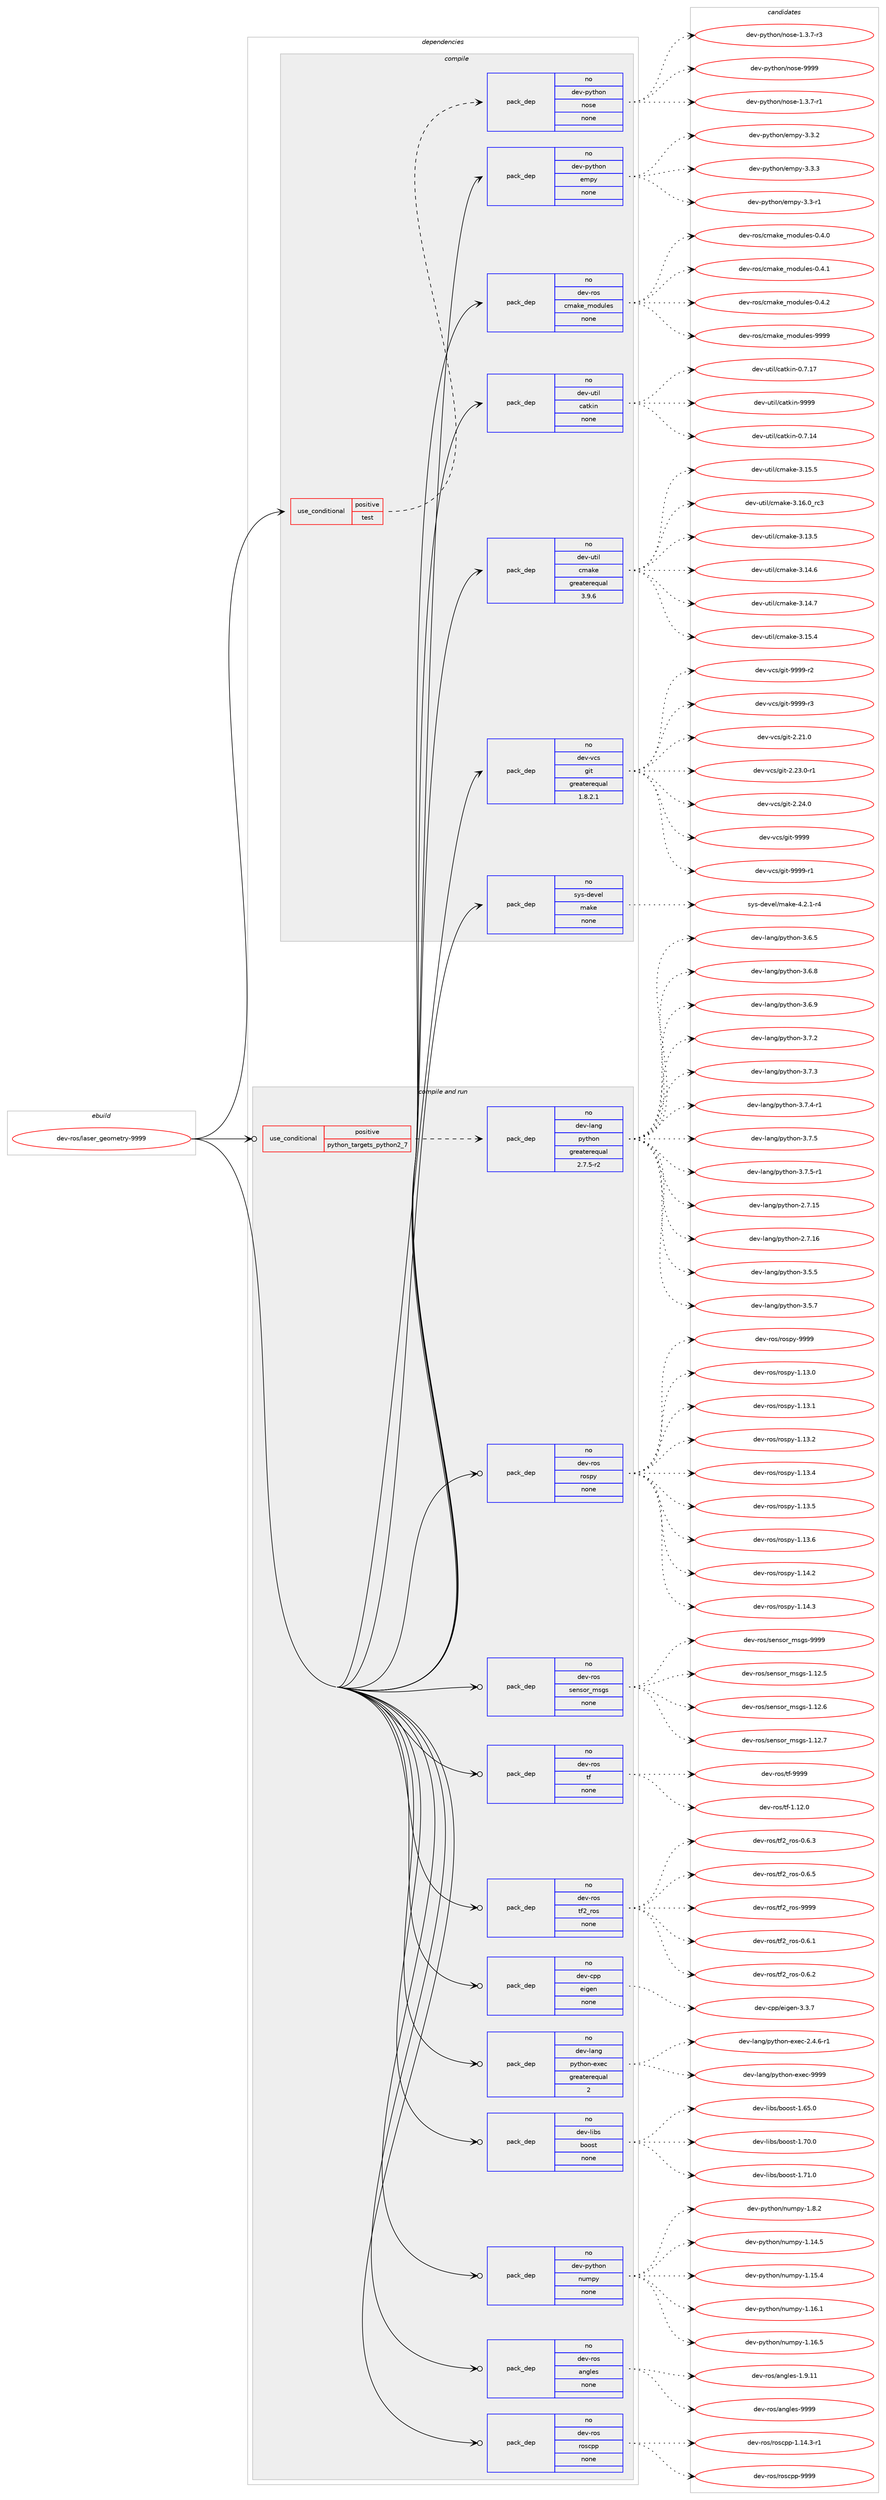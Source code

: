 digraph prolog {

# *************
# Graph options
# *************

newrank=true;
concentrate=true;
compound=true;
graph [rankdir=LR,fontname=Helvetica,fontsize=10,ranksep=1.5];#, ranksep=2.5, nodesep=0.2];
edge  [arrowhead=vee];
node  [fontname=Helvetica,fontsize=10];

# **********
# The ebuild
# **********

subgraph cluster_leftcol {
color=gray;
rank=same;
label=<<i>ebuild</i>>;
id [label="dev-ros/laser_geometry-9999", color=red, width=4, href="../dev-ros/laser_geometry-9999.svg"];
}

# ****************
# The dependencies
# ****************

subgraph cluster_midcol {
color=gray;
label=<<i>dependencies</i>>;
subgraph cluster_compile {
fillcolor="#eeeeee";
style=filled;
label=<<i>compile</i>>;
subgraph cond153709 {
dependency655455 [label=<<TABLE BORDER="0" CELLBORDER="1" CELLSPACING="0" CELLPADDING="4"><TR><TD ROWSPAN="3" CELLPADDING="10">use_conditional</TD></TR><TR><TD>positive</TD></TR><TR><TD>test</TD></TR></TABLE>>, shape=none, color=red];
subgraph pack489840 {
dependency655456 [label=<<TABLE BORDER="0" CELLBORDER="1" CELLSPACING="0" CELLPADDING="4" WIDTH="220"><TR><TD ROWSPAN="6" CELLPADDING="30">pack_dep</TD></TR><TR><TD WIDTH="110">no</TD></TR><TR><TD>dev-python</TD></TR><TR><TD>nose</TD></TR><TR><TD>none</TD></TR><TR><TD></TD></TR></TABLE>>, shape=none, color=blue];
}
dependency655455:e -> dependency655456:w [weight=20,style="dashed",arrowhead="vee"];
}
id:e -> dependency655455:w [weight=20,style="solid",arrowhead="vee"];
subgraph pack489841 {
dependency655457 [label=<<TABLE BORDER="0" CELLBORDER="1" CELLSPACING="0" CELLPADDING="4" WIDTH="220"><TR><TD ROWSPAN="6" CELLPADDING="30">pack_dep</TD></TR><TR><TD WIDTH="110">no</TD></TR><TR><TD>dev-python</TD></TR><TR><TD>empy</TD></TR><TR><TD>none</TD></TR><TR><TD></TD></TR></TABLE>>, shape=none, color=blue];
}
id:e -> dependency655457:w [weight=20,style="solid",arrowhead="vee"];
subgraph pack489842 {
dependency655458 [label=<<TABLE BORDER="0" CELLBORDER="1" CELLSPACING="0" CELLPADDING="4" WIDTH="220"><TR><TD ROWSPAN="6" CELLPADDING="30">pack_dep</TD></TR><TR><TD WIDTH="110">no</TD></TR><TR><TD>dev-ros</TD></TR><TR><TD>cmake_modules</TD></TR><TR><TD>none</TD></TR><TR><TD></TD></TR></TABLE>>, shape=none, color=blue];
}
id:e -> dependency655458:w [weight=20,style="solid",arrowhead="vee"];
subgraph pack489843 {
dependency655459 [label=<<TABLE BORDER="0" CELLBORDER="1" CELLSPACING="0" CELLPADDING="4" WIDTH="220"><TR><TD ROWSPAN="6" CELLPADDING="30">pack_dep</TD></TR><TR><TD WIDTH="110">no</TD></TR><TR><TD>dev-util</TD></TR><TR><TD>catkin</TD></TR><TR><TD>none</TD></TR><TR><TD></TD></TR></TABLE>>, shape=none, color=blue];
}
id:e -> dependency655459:w [weight=20,style="solid",arrowhead="vee"];
subgraph pack489844 {
dependency655460 [label=<<TABLE BORDER="0" CELLBORDER="1" CELLSPACING="0" CELLPADDING="4" WIDTH="220"><TR><TD ROWSPAN="6" CELLPADDING="30">pack_dep</TD></TR><TR><TD WIDTH="110">no</TD></TR><TR><TD>dev-util</TD></TR><TR><TD>cmake</TD></TR><TR><TD>greaterequal</TD></TR><TR><TD>3.9.6</TD></TR></TABLE>>, shape=none, color=blue];
}
id:e -> dependency655460:w [weight=20,style="solid",arrowhead="vee"];
subgraph pack489845 {
dependency655461 [label=<<TABLE BORDER="0" CELLBORDER="1" CELLSPACING="0" CELLPADDING="4" WIDTH="220"><TR><TD ROWSPAN="6" CELLPADDING="30">pack_dep</TD></TR><TR><TD WIDTH="110">no</TD></TR><TR><TD>dev-vcs</TD></TR><TR><TD>git</TD></TR><TR><TD>greaterequal</TD></TR><TR><TD>1.8.2.1</TD></TR></TABLE>>, shape=none, color=blue];
}
id:e -> dependency655461:w [weight=20,style="solid",arrowhead="vee"];
subgraph pack489846 {
dependency655462 [label=<<TABLE BORDER="0" CELLBORDER="1" CELLSPACING="0" CELLPADDING="4" WIDTH="220"><TR><TD ROWSPAN="6" CELLPADDING="30">pack_dep</TD></TR><TR><TD WIDTH="110">no</TD></TR><TR><TD>sys-devel</TD></TR><TR><TD>make</TD></TR><TR><TD>none</TD></TR><TR><TD></TD></TR></TABLE>>, shape=none, color=blue];
}
id:e -> dependency655462:w [weight=20,style="solid",arrowhead="vee"];
}
subgraph cluster_compileandrun {
fillcolor="#eeeeee";
style=filled;
label=<<i>compile and run</i>>;
subgraph cond153710 {
dependency655463 [label=<<TABLE BORDER="0" CELLBORDER="1" CELLSPACING="0" CELLPADDING="4"><TR><TD ROWSPAN="3" CELLPADDING="10">use_conditional</TD></TR><TR><TD>positive</TD></TR><TR><TD>python_targets_python2_7</TD></TR></TABLE>>, shape=none, color=red];
subgraph pack489847 {
dependency655464 [label=<<TABLE BORDER="0" CELLBORDER="1" CELLSPACING="0" CELLPADDING="4" WIDTH="220"><TR><TD ROWSPAN="6" CELLPADDING="30">pack_dep</TD></TR><TR><TD WIDTH="110">no</TD></TR><TR><TD>dev-lang</TD></TR><TR><TD>python</TD></TR><TR><TD>greaterequal</TD></TR><TR><TD>2.7.5-r2</TD></TR></TABLE>>, shape=none, color=blue];
}
dependency655463:e -> dependency655464:w [weight=20,style="dashed",arrowhead="vee"];
}
id:e -> dependency655463:w [weight=20,style="solid",arrowhead="odotvee"];
subgraph pack489848 {
dependency655465 [label=<<TABLE BORDER="0" CELLBORDER="1" CELLSPACING="0" CELLPADDING="4" WIDTH="220"><TR><TD ROWSPAN="6" CELLPADDING="30">pack_dep</TD></TR><TR><TD WIDTH="110">no</TD></TR><TR><TD>dev-cpp</TD></TR><TR><TD>eigen</TD></TR><TR><TD>none</TD></TR><TR><TD></TD></TR></TABLE>>, shape=none, color=blue];
}
id:e -> dependency655465:w [weight=20,style="solid",arrowhead="odotvee"];
subgraph pack489849 {
dependency655466 [label=<<TABLE BORDER="0" CELLBORDER="1" CELLSPACING="0" CELLPADDING="4" WIDTH="220"><TR><TD ROWSPAN="6" CELLPADDING="30">pack_dep</TD></TR><TR><TD WIDTH="110">no</TD></TR><TR><TD>dev-lang</TD></TR><TR><TD>python-exec</TD></TR><TR><TD>greaterequal</TD></TR><TR><TD>2</TD></TR></TABLE>>, shape=none, color=blue];
}
id:e -> dependency655466:w [weight=20,style="solid",arrowhead="odotvee"];
subgraph pack489850 {
dependency655467 [label=<<TABLE BORDER="0" CELLBORDER="1" CELLSPACING="0" CELLPADDING="4" WIDTH="220"><TR><TD ROWSPAN="6" CELLPADDING="30">pack_dep</TD></TR><TR><TD WIDTH="110">no</TD></TR><TR><TD>dev-libs</TD></TR><TR><TD>boost</TD></TR><TR><TD>none</TD></TR><TR><TD></TD></TR></TABLE>>, shape=none, color=blue];
}
id:e -> dependency655467:w [weight=20,style="solid",arrowhead="odotvee"];
subgraph pack489851 {
dependency655468 [label=<<TABLE BORDER="0" CELLBORDER="1" CELLSPACING="0" CELLPADDING="4" WIDTH="220"><TR><TD ROWSPAN="6" CELLPADDING="30">pack_dep</TD></TR><TR><TD WIDTH="110">no</TD></TR><TR><TD>dev-python</TD></TR><TR><TD>numpy</TD></TR><TR><TD>none</TD></TR><TR><TD></TD></TR></TABLE>>, shape=none, color=blue];
}
id:e -> dependency655468:w [weight=20,style="solid",arrowhead="odotvee"];
subgraph pack489852 {
dependency655469 [label=<<TABLE BORDER="0" CELLBORDER="1" CELLSPACING="0" CELLPADDING="4" WIDTH="220"><TR><TD ROWSPAN="6" CELLPADDING="30">pack_dep</TD></TR><TR><TD WIDTH="110">no</TD></TR><TR><TD>dev-ros</TD></TR><TR><TD>angles</TD></TR><TR><TD>none</TD></TR><TR><TD></TD></TR></TABLE>>, shape=none, color=blue];
}
id:e -> dependency655469:w [weight=20,style="solid",arrowhead="odotvee"];
subgraph pack489853 {
dependency655470 [label=<<TABLE BORDER="0" CELLBORDER="1" CELLSPACING="0" CELLPADDING="4" WIDTH="220"><TR><TD ROWSPAN="6" CELLPADDING="30">pack_dep</TD></TR><TR><TD WIDTH="110">no</TD></TR><TR><TD>dev-ros</TD></TR><TR><TD>roscpp</TD></TR><TR><TD>none</TD></TR><TR><TD></TD></TR></TABLE>>, shape=none, color=blue];
}
id:e -> dependency655470:w [weight=20,style="solid",arrowhead="odotvee"];
subgraph pack489854 {
dependency655471 [label=<<TABLE BORDER="0" CELLBORDER="1" CELLSPACING="0" CELLPADDING="4" WIDTH="220"><TR><TD ROWSPAN="6" CELLPADDING="30">pack_dep</TD></TR><TR><TD WIDTH="110">no</TD></TR><TR><TD>dev-ros</TD></TR><TR><TD>rospy</TD></TR><TR><TD>none</TD></TR><TR><TD></TD></TR></TABLE>>, shape=none, color=blue];
}
id:e -> dependency655471:w [weight=20,style="solid",arrowhead="odotvee"];
subgraph pack489855 {
dependency655472 [label=<<TABLE BORDER="0" CELLBORDER="1" CELLSPACING="0" CELLPADDING="4" WIDTH="220"><TR><TD ROWSPAN="6" CELLPADDING="30">pack_dep</TD></TR><TR><TD WIDTH="110">no</TD></TR><TR><TD>dev-ros</TD></TR><TR><TD>sensor_msgs</TD></TR><TR><TD>none</TD></TR><TR><TD></TD></TR></TABLE>>, shape=none, color=blue];
}
id:e -> dependency655472:w [weight=20,style="solid",arrowhead="odotvee"];
subgraph pack489856 {
dependency655473 [label=<<TABLE BORDER="0" CELLBORDER="1" CELLSPACING="0" CELLPADDING="4" WIDTH="220"><TR><TD ROWSPAN="6" CELLPADDING="30">pack_dep</TD></TR><TR><TD WIDTH="110">no</TD></TR><TR><TD>dev-ros</TD></TR><TR><TD>tf</TD></TR><TR><TD>none</TD></TR><TR><TD></TD></TR></TABLE>>, shape=none, color=blue];
}
id:e -> dependency655473:w [weight=20,style="solid",arrowhead="odotvee"];
subgraph pack489857 {
dependency655474 [label=<<TABLE BORDER="0" CELLBORDER="1" CELLSPACING="0" CELLPADDING="4" WIDTH="220"><TR><TD ROWSPAN="6" CELLPADDING="30">pack_dep</TD></TR><TR><TD WIDTH="110">no</TD></TR><TR><TD>dev-ros</TD></TR><TR><TD>tf2_ros</TD></TR><TR><TD>none</TD></TR><TR><TD></TD></TR></TABLE>>, shape=none, color=blue];
}
id:e -> dependency655474:w [weight=20,style="solid",arrowhead="odotvee"];
}
subgraph cluster_run {
fillcolor="#eeeeee";
style=filled;
label=<<i>run</i>>;
}
}

# **************
# The candidates
# **************

subgraph cluster_choices {
rank=same;
color=gray;
label=<<i>candidates</i>>;

subgraph choice489840 {
color=black;
nodesep=1;
choice10010111845112121116104111110471101111151014549465146554511449 [label="dev-python/nose-1.3.7-r1", color=red, width=4,href="../dev-python/nose-1.3.7-r1.svg"];
choice10010111845112121116104111110471101111151014549465146554511451 [label="dev-python/nose-1.3.7-r3", color=red, width=4,href="../dev-python/nose-1.3.7-r3.svg"];
choice10010111845112121116104111110471101111151014557575757 [label="dev-python/nose-9999", color=red, width=4,href="../dev-python/nose-9999.svg"];
dependency655456:e -> choice10010111845112121116104111110471101111151014549465146554511449:w [style=dotted,weight="100"];
dependency655456:e -> choice10010111845112121116104111110471101111151014549465146554511451:w [style=dotted,weight="100"];
dependency655456:e -> choice10010111845112121116104111110471101111151014557575757:w [style=dotted,weight="100"];
}
subgraph choice489841 {
color=black;
nodesep=1;
choice1001011184511212111610411111047101109112121455146514511449 [label="dev-python/empy-3.3-r1", color=red, width=4,href="../dev-python/empy-3.3-r1.svg"];
choice1001011184511212111610411111047101109112121455146514650 [label="dev-python/empy-3.3.2", color=red, width=4,href="../dev-python/empy-3.3.2.svg"];
choice1001011184511212111610411111047101109112121455146514651 [label="dev-python/empy-3.3.3", color=red, width=4,href="../dev-python/empy-3.3.3.svg"];
dependency655457:e -> choice1001011184511212111610411111047101109112121455146514511449:w [style=dotted,weight="100"];
dependency655457:e -> choice1001011184511212111610411111047101109112121455146514650:w [style=dotted,weight="100"];
dependency655457:e -> choice1001011184511212111610411111047101109112121455146514651:w [style=dotted,weight="100"];
}
subgraph choice489842 {
color=black;
nodesep=1;
choice1001011184511411111547991099710710195109111100117108101115454846524648 [label="dev-ros/cmake_modules-0.4.0", color=red, width=4,href="../dev-ros/cmake_modules-0.4.0.svg"];
choice1001011184511411111547991099710710195109111100117108101115454846524649 [label="dev-ros/cmake_modules-0.4.1", color=red, width=4,href="../dev-ros/cmake_modules-0.4.1.svg"];
choice1001011184511411111547991099710710195109111100117108101115454846524650 [label="dev-ros/cmake_modules-0.4.2", color=red, width=4,href="../dev-ros/cmake_modules-0.4.2.svg"];
choice10010111845114111115479910997107101951091111001171081011154557575757 [label="dev-ros/cmake_modules-9999", color=red, width=4,href="../dev-ros/cmake_modules-9999.svg"];
dependency655458:e -> choice1001011184511411111547991099710710195109111100117108101115454846524648:w [style=dotted,weight="100"];
dependency655458:e -> choice1001011184511411111547991099710710195109111100117108101115454846524649:w [style=dotted,weight="100"];
dependency655458:e -> choice1001011184511411111547991099710710195109111100117108101115454846524650:w [style=dotted,weight="100"];
dependency655458:e -> choice10010111845114111115479910997107101951091111001171081011154557575757:w [style=dotted,weight="100"];
}
subgraph choice489843 {
color=black;
nodesep=1;
choice1001011184511711610510847999711610710511045484655464952 [label="dev-util/catkin-0.7.14", color=red, width=4,href="../dev-util/catkin-0.7.14.svg"];
choice1001011184511711610510847999711610710511045484655464955 [label="dev-util/catkin-0.7.17", color=red, width=4,href="../dev-util/catkin-0.7.17.svg"];
choice100101118451171161051084799971161071051104557575757 [label="dev-util/catkin-9999", color=red, width=4,href="../dev-util/catkin-9999.svg"];
dependency655459:e -> choice1001011184511711610510847999711610710511045484655464952:w [style=dotted,weight="100"];
dependency655459:e -> choice1001011184511711610510847999711610710511045484655464955:w [style=dotted,weight="100"];
dependency655459:e -> choice100101118451171161051084799971161071051104557575757:w [style=dotted,weight="100"];
}
subgraph choice489844 {
color=black;
nodesep=1;
choice1001011184511711610510847991099710710145514649514653 [label="dev-util/cmake-3.13.5", color=red, width=4,href="../dev-util/cmake-3.13.5.svg"];
choice1001011184511711610510847991099710710145514649524654 [label="dev-util/cmake-3.14.6", color=red, width=4,href="../dev-util/cmake-3.14.6.svg"];
choice1001011184511711610510847991099710710145514649524655 [label="dev-util/cmake-3.14.7", color=red, width=4,href="../dev-util/cmake-3.14.7.svg"];
choice1001011184511711610510847991099710710145514649534652 [label="dev-util/cmake-3.15.4", color=red, width=4,href="../dev-util/cmake-3.15.4.svg"];
choice1001011184511711610510847991099710710145514649534653 [label="dev-util/cmake-3.15.5", color=red, width=4,href="../dev-util/cmake-3.15.5.svg"];
choice1001011184511711610510847991099710710145514649544648951149951 [label="dev-util/cmake-3.16.0_rc3", color=red, width=4,href="../dev-util/cmake-3.16.0_rc3.svg"];
dependency655460:e -> choice1001011184511711610510847991099710710145514649514653:w [style=dotted,weight="100"];
dependency655460:e -> choice1001011184511711610510847991099710710145514649524654:w [style=dotted,weight="100"];
dependency655460:e -> choice1001011184511711610510847991099710710145514649524655:w [style=dotted,weight="100"];
dependency655460:e -> choice1001011184511711610510847991099710710145514649534652:w [style=dotted,weight="100"];
dependency655460:e -> choice1001011184511711610510847991099710710145514649534653:w [style=dotted,weight="100"];
dependency655460:e -> choice1001011184511711610510847991099710710145514649544648951149951:w [style=dotted,weight="100"];
}
subgraph choice489845 {
color=black;
nodesep=1;
choice10010111845118991154710310511645504650494648 [label="dev-vcs/git-2.21.0", color=red, width=4,href="../dev-vcs/git-2.21.0.svg"];
choice100101118451189911547103105116455046505146484511449 [label="dev-vcs/git-2.23.0-r1", color=red, width=4,href="../dev-vcs/git-2.23.0-r1.svg"];
choice10010111845118991154710310511645504650524648 [label="dev-vcs/git-2.24.0", color=red, width=4,href="../dev-vcs/git-2.24.0.svg"];
choice1001011184511899115471031051164557575757 [label="dev-vcs/git-9999", color=red, width=4,href="../dev-vcs/git-9999.svg"];
choice10010111845118991154710310511645575757574511449 [label="dev-vcs/git-9999-r1", color=red, width=4,href="../dev-vcs/git-9999-r1.svg"];
choice10010111845118991154710310511645575757574511450 [label="dev-vcs/git-9999-r2", color=red, width=4,href="../dev-vcs/git-9999-r2.svg"];
choice10010111845118991154710310511645575757574511451 [label="dev-vcs/git-9999-r3", color=red, width=4,href="../dev-vcs/git-9999-r3.svg"];
dependency655461:e -> choice10010111845118991154710310511645504650494648:w [style=dotted,weight="100"];
dependency655461:e -> choice100101118451189911547103105116455046505146484511449:w [style=dotted,weight="100"];
dependency655461:e -> choice10010111845118991154710310511645504650524648:w [style=dotted,weight="100"];
dependency655461:e -> choice1001011184511899115471031051164557575757:w [style=dotted,weight="100"];
dependency655461:e -> choice10010111845118991154710310511645575757574511449:w [style=dotted,weight="100"];
dependency655461:e -> choice10010111845118991154710310511645575757574511450:w [style=dotted,weight="100"];
dependency655461:e -> choice10010111845118991154710310511645575757574511451:w [style=dotted,weight="100"];
}
subgraph choice489846 {
color=black;
nodesep=1;
choice1151211154510010111810110847109971071014552465046494511452 [label="sys-devel/make-4.2.1-r4", color=red, width=4,href="../sys-devel/make-4.2.1-r4.svg"];
dependency655462:e -> choice1151211154510010111810110847109971071014552465046494511452:w [style=dotted,weight="100"];
}
subgraph choice489847 {
color=black;
nodesep=1;
choice10010111845108971101034711212111610411111045504655464953 [label="dev-lang/python-2.7.15", color=red, width=4,href="../dev-lang/python-2.7.15.svg"];
choice10010111845108971101034711212111610411111045504655464954 [label="dev-lang/python-2.7.16", color=red, width=4,href="../dev-lang/python-2.7.16.svg"];
choice100101118451089711010347112121116104111110455146534653 [label="dev-lang/python-3.5.5", color=red, width=4,href="../dev-lang/python-3.5.5.svg"];
choice100101118451089711010347112121116104111110455146534655 [label="dev-lang/python-3.5.7", color=red, width=4,href="../dev-lang/python-3.5.7.svg"];
choice100101118451089711010347112121116104111110455146544653 [label="dev-lang/python-3.6.5", color=red, width=4,href="../dev-lang/python-3.6.5.svg"];
choice100101118451089711010347112121116104111110455146544656 [label="dev-lang/python-3.6.8", color=red, width=4,href="../dev-lang/python-3.6.8.svg"];
choice100101118451089711010347112121116104111110455146544657 [label="dev-lang/python-3.6.9", color=red, width=4,href="../dev-lang/python-3.6.9.svg"];
choice100101118451089711010347112121116104111110455146554650 [label="dev-lang/python-3.7.2", color=red, width=4,href="../dev-lang/python-3.7.2.svg"];
choice100101118451089711010347112121116104111110455146554651 [label="dev-lang/python-3.7.3", color=red, width=4,href="../dev-lang/python-3.7.3.svg"];
choice1001011184510897110103471121211161041111104551465546524511449 [label="dev-lang/python-3.7.4-r1", color=red, width=4,href="../dev-lang/python-3.7.4-r1.svg"];
choice100101118451089711010347112121116104111110455146554653 [label="dev-lang/python-3.7.5", color=red, width=4,href="../dev-lang/python-3.7.5.svg"];
choice1001011184510897110103471121211161041111104551465546534511449 [label="dev-lang/python-3.7.5-r1", color=red, width=4,href="../dev-lang/python-3.7.5-r1.svg"];
dependency655464:e -> choice10010111845108971101034711212111610411111045504655464953:w [style=dotted,weight="100"];
dependency655464:e -> choice10010111845108971101034711212111610411111045504655464954:w [style=dotted,weight="100"];
dependency655464:e -> choice100101118451089711010347112121116104111110455146534653:w [style=dotted,weight="100"];
dependency655464:e -> choice100101118451089711010347112121116104111110455146534655:w [style=dotted,weight="100"];
dependency655464:e -> choice100101118451089711010347112121116104111110455146544653:w [style=dotted,weight="100"];
dependency655464:e -> choice100101118451089711010347112121116104111110455146544656:w [style=dotted,weight="100"];
dependency655464:e -> choice100101118451089711010347112121116104111110455146544657:w [style=dotted,weight="100"];
dependency655464:e -> choice100101118451089711010347112121116104111110455146554650:w [style=dotted,weight="100"];
dependency655464:e -> choice100101118451089711010347112121116104111110455146554651:w [style=dotted,weight="100"];
dependency655464:e -> choice1001011184510897110103471121211161041111104551465546524511449:w [style=dotted,weight="100"];
dependency655464:e -> choice100101118451089711010347112121116104111110455146554653:w [style=dotted,weight="100"];
dependency655464:e -> choice1001011184510897110103471121211161041111104551465546534511449:w [style=dotted,weight="100"];
}
subgraph choice489848 {
color=black;
nodesep=1;
choice100101118459911211247101105103101110455146514655 [label="dev-cpp/eigen-3.3.7", color=red, width=4,href="../dev-cpp/eigen-3.3.7.svg"];
dependency655465:e -> choice100101118459911211247101105103101110455146514655:w [style=dotted,weight="100"];
}
subgraph choice489849 {
color=black;
nodesep=1;
choice10010111845108971101034711212111610411111045101120101994550465246544511449 [label="dev-lang/python-exec-2.4.6-r1", color=red, width=4,href="../dev-lang/python-exec-2.4.6-r1.svg"];
choice10010111845108971101034711212111610411111045101120101994557575757 [label="dev-lang/python-exec-9999", color=red, width=4,href="../dev-lang/python-exec-9999.svg"];
dependency655466:e -> choice10010111845108971101034711212111610411111045101120101994550465246544511449:w [style=dotted,weight="100"];
dependency655466:e -> choice10010111845108971101034711212111610411111045101120101994557575757:w [style=dotted,weight="100"];
}
subgraph choice489850 {
color=black;
nodesep=1;
choice1001011184510810598115479811111111511645494654534648 [label="dev-libs/boost-1.65.0", color=red, width=4,href="../dev-libs/boost-1.65.0.svg"];
choice1001011184510810598115479811111111511645494655484648 [label="dev-libs/boost-1.70.0", color=red, width=4,href="../dev-libs/boost-1.70.0.svg"];
choice1001011184510810598115479811111111511645494655494648 [label="dev-libs/boost-1.71.0", color=red, width=4,href="../dev-libs/boost-1.71.0.svg"];
dependency655467:e -> choice1001011184510810598115479811111111511645494654534648:w [style=dotted,weight="100"];
dependency655467:e -> choice1001011184510810598115479811111111511645494655484648:w [style=dotted,weight="100"];
dependency655467:e -> choice1001011184510810598115479811111111511645494655494648:w [style=dotted,weight="100"];
}
subgraph choice489851 {
color=black;
nodesep=1;
choice100101118451121211161041111104711011710911212145494649524653 [label="dev-python/numpy-1.14.5", color=red, width=4,href="../dev-python/numpy-1.14.5.svg"];
choice100101118451121211161041111104711011710911212145494649534652 [label="dev-python/numpy-1.15.4", color=red, width=4,href="../dev-python/numpy-1.15.4.svg"];
choice100101118451121211161041111104711011710911212145494649544649 [label="dev-python/numpy-1.16.1", color=red, width=4,href="../dev-python/numpy-1.16.1.svg"];
choice100101118451121211161041111104711011710911212145494649544653 [label="dev-python/numpy-1.16.5", color=red, width=4,href="../dev-python/numpy-1.16.5.svg"];
choice1001011184511212111610411111047110117109112121454946564650 [label="dev-python/numpy-1.8.2", color=red, width=4,href="../dev-python/numpy-1.8.2.svg"];
dependency655468:e -> choice100101118451121211161041111104711011710911212145494649524653:w [style=dotted,weight="100"];
dependency655468:e -> choice100101118451121211161041111104711011710911212145494649534652:w [style=dotted,weight="100"];
dependency655468:e -> choice100101118451121211161041111104711011710911212145494649544649:w [style=dotted,weight="100"];
dependency655468:e -> choice100101118451121211161041111104711011710911212145494649544653:w [style=dotted,weight="100"];
dependency655468:e -> choice1001011184511212111610411111047110117109112121454946564650:w [style=dotted,weight="100"];
}
subgraph choice489852 {
color=black;
nodesep=1;
choice10010111845114111115479711010310810111545494657464949 [label="dev-ros/angles-1.9.11", color=red, width=4,href="../dev-ros/angles-1.9.11.svg"];
choice1001011184511411111547971101031081011154557575757 [label="dev-ros/angles-9999", color=red, width=4,href="../dev-ros/angles-9999.svg"];
dependency655469:e -> choice10010111845114111115479711010310810111545494657464949:w [style=dotted,weight="100"];
dependency655469:e -> choice1001011184511411111547971101031081011154557575757:w [style=dotted,weight="100"];
}
subgraph choice489853 {
color=black;
nodesep=1;
choice100101118451141111154711411111599112112454946495246514511449 [label="dev-ros/roscpp-1.14.3-r1", color=red, width=4,href="../dev-ros/roscpp-1.14.3-r1.svg"];
choice1001011184511411111547114111115991121124557575757 [label="dev-ros/roscpp-9999", color=red, width=4,href="../dev-ros/roscpp-9999.svg"];
dependency655470:e -> choice100101118451141111154711411111599112112454946495246514511449:w [style=dotted,weight="100"];
dependency655470:e -> choice1001011184511411111547114111115991121124557575757:w [style=dotted,weight="100"];
}
subgraph choice489854 {
color=black;
nodesep=1;
choice100101118451141111154711411111511212145494649514648 [label="dev-ros/rospy-1.13.0", color=red, width=4,href="../dev-ros/rospy-1.13.0.svg"];
choice100101118451141111154711411111511212145494649514649 [label="dev-ros/rospy-1.13.1", color=red, width=4,href="../dev-ros/rospy-1.13.1.svg"];
choice100101118451141111154711411111511212145494649514650 [label="dev-ros/rospy-1.13.2", color=red, width=4,href="../dev-ros/rospy-1.13.2.svg"];
choice100101118451141111154711411111511212145494649514652 [label="dev-ros/rospy-1.13.4", color=red, width=4,href="../dev-ros/rospy-1.13.4.svg"];
choice100101118451141111154711411111511212145494649514653 [label="dev-ros/rospy-1.13.5", color=red, width=4,href="../dev-ros/rospy-1.13.5.svg"];
choice100101118451141111154711411111511212145494649514654 [label="dev-ros/rospy-1.13.6", color=red, width=4,href="../dev-ros/rospy-1.13.6.svg"];
choice100101118451141111154711411111511212145494649524650 [label="dev-ros/rospy-1.14.2", color=red, width=4,href="../dev-ros/rospy-1.14.2.svg"];
choice100101118451141111154711411111511212145494649524651 [label="dev-ros/rospy-1.14.3", color=red, width=4,href="../dev-ros/rospy-1.14.3.svg"];
choice10010111845114111115471141111151121214557575757 [label="dev-ros/rospy-9999", color=red, width=4,href="../dev-ros/rospy-9999.svg"];
dependency655471:e -> choice100101118451141111154711411111511212145494649514648:w [style=dotted,weight="100"];
dependency655471:e -> choice100101118451141111154711411111511212145494649514649:w [style=dotted,weight="100"];
dependency655471:e -> choice100101118451141111154711411111511212145494649514650:w [style=dotted,weight="100"];
dependency655471:e -> choice100101118451141111154711411111511212145494649514652:w [style=dotted,weight="100"];
dependency655471:e -> choice100101118451141111154711411111511212145494649514653:w [style=dotted,weight="100"];
dependency655471:e -> choice100101118451141111154711411111511212145494649514654:w [style=dotted,weight="100"];
dependency655471:e -> choice100101118451141111154711411111511212145494649524650:w [style=dotted,weight="100"];
dependency655471:e -> choice100101118451141111154711411111511212145494649524651:w [style=dotted,weight="100"];
dependency655471:e -> choice10010111845114111115471141111151121214557575757:w [style=dotted,weight="100"];
}
subgraph choice489855 {
color=black;
nodesep=1;
choice10010111845114111115471151011101151111149510911510311545494649504653 [label="dev-ros/sensor_msgs-1.12.5", color=red, width=4,href="../dev-ros/sensor_msgs-1.12.5.svg"];
choice10010111845114111115471151011101151111149510911510311545494649504654 [label="dev-ros/sensor_msgs-1.12.6", color=red, width=4,href="../dev-ros/sensor_msgs-1.12.6.svg"];
choice10010111845114111115471151011101151111149510911510311545494649504655 [label="dev-ros/sensor_msgs-1.12.7", color=red, width=4,href="../dev-ros/sensor_msgs-1.12.7.svg"];
choice1001011184511411111547115101110115111114951091151031154557575757 [label="dev-ros/sensor_msgs-9999", color=red, width=4,href="../dev-ros/sensor_msgs-9999.svg"];
dependency655472:e -> choice10010111845114111115471151011101151111149510911510311545494649504653:w [style=dotted,weight="100"];
dependency655472:e -> choice10010111845114111115471151011101151111149510911510311545494649504654:w [style=dotted,weight="100"];
dependency655472:e -> choice10010111845114111115471151011101151111149510911510311545494649504655:w [style=dotted,weight="100"];
dependency655472:e -> choice1001011184511411111547115101110115111114951091151031154557575757:w [style=dotted,weight="100"];
}
subgraph choice489856 {
color=black;
nodesep=1;
choice100101118451141111154711610245494649504648 [label="dev-ros/tf-1.12.0", color=red, width=4,href="../dev-ros/tf-1.12.0.svg"];
choice10010111845114111115471161024557575757 [label="dev-ros/tf-9999", color=red, width=4,href="../dev-ros/tf-9999.svg"];
dependency655473:e -> choice100101118451141111154711610245494649504648:w [style=dotted,weight="100"];
dependency655473:e -> choice10010111845114111115471161024557575757:w [style=dotted,weight="100"];
}
subgraph choice489857 {
color=black;
nodesep=1;
choice10010111845114111115471161025095114111115454846544649 [label="dev-ros/tf2_ros-0.6.1", color=red, width=4,href="../dev-ros/tf2_ros-0.6.1.svg"];
choice10010111845114111115471161025095114111115454846544650 [label="dev-ros/tf2_ros-0.6.2", color=red, width=4,href="../dev-ros/tf2_ros-0.6.2.svg"];
choice10010111845114111115471161025095114111115454846544651 [label="dev-ros/tf2_ros-0.6.3", color=red, width=4,href="../dev-ros/tf2_ros-0.6.3.svg"];
choice10010111845114111115471161025095114111115454846544653 [label="dev-ros/tf2_ros-0.6.5", color=red, width=4,href="../dev-ros/tf2_ros-0.6.5.svg"];
choice100101118451141111154711610250951141111154557575757 [label="dev-ros/tf2_ros-9999", color=red, width=4,href="../dev-ros/tf2_ros-9999.svg"];
dependency655474:e -> choice10010111845114111115471161025095114111115454846544649:w [style=dotted,weight="100"];
dependency655474:e -> choice10010111845114111115471161025095114111115454846544650:w [style=dotted,weight="100"];
dependency655474:e -> choice10010111845114111115471161025095114111115454846544651:w [style=dotted,weight="100"];
dependency655474:e -> choice10010111845114111115471161025095114111115454846544653:w [style=dotted,weight="100"];
dependency655474:e -> choice100101118451141111154711610250951141111154557575757:w [style=dotted,weight="100"];
}
}

}
